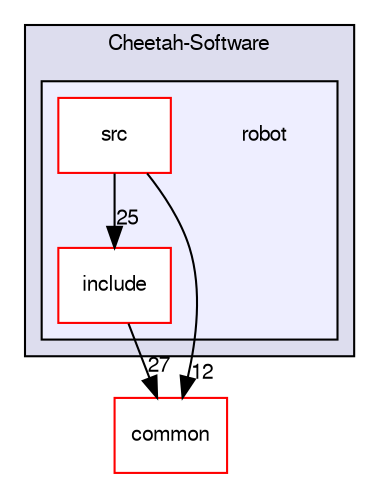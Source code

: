 digraph "robot" {
  compound=true
  node [ fontsize="10", fontname="FreeSans"];
  edge [ labelfontsize="10", labelfontname="FreeSans"];
  subgraph clusterdir_7fc07a7b97001e7b1d18e11da761e2de {
    graph [ bgcolor="#ddddee", pencolor="black", label="Cheetah-Software" fontname="FreeSans", fontsize="10", URL="dir_7fc07a7b97001e7b1d18e11da761e2de.html"]
  subgraph clusterdir_e69772fee2c25f3f3a3da98250dcdda2 {
    graph [ bgcolor="#eeeeff", pencolor="black", label="" URL="dir_e69772fee2c25f3f3a3da98250dcdda2.html"];
    dir_e69772fee2c25f3f3a3da98250dcdda2 [shape=plaintext label="robot"];
    dir_20818e807e73f5841d8cf65b57c69c9c [shape=box label="include" color="red" fillcolor="white" style="filled" URL="dir_20818e807e73f5841d8cf65b57c69c9c.html"];
    dir_027de6e2baa5cad9e7e386445d8c74b0 [shape=box label="src" color="red" fillcolor="white" style="filled" URL="dir_027de6e2baa5cad9e7e386445d8c74b0.html"];
  }
  }
  dir_860379c26524a894b3cf97b5b1ba5bdb [shape=box label="common" fillcolor="white" style="filled" color="red" URL="dir_860379c26524a894b3cf97b5b1ba5bdb.html"];
  dir_20818e807e73f5841d8cf65b57c69c9c->dir_860379c26524a894b3cf97b5b1ba5bdb [headlabel="27", labeldistance=1.5 headhref="dir_000024_000004.html"];
  dir_027de6e2baa5cad9e7e386445d8c74b0->dir_20818e807e73f5841d8cf65b57c69c9c [headlabel="25", labeldistance=1.5 headhref="dir_000023_000024.html"];
  dir_027de6e2baa5cad9e7e386445d8c74b0->dir_860379c26524a894b3cf97b5b1ba5bdb [headlabel="12", labeldistance=1.5 headhref="dir_000023_000004.html"];
}
